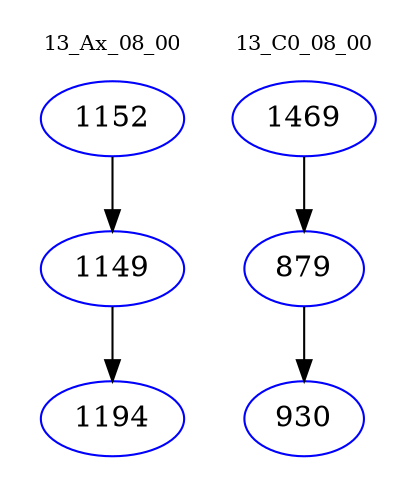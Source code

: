 digraph{
subgraph cluster_0 {
color = white
label = "13_Ax_08_00";
fontsize=10;
T0_1152 [label="1152", color="blue"]
T0_1152 -> T0_1149 [color="black"]
T0_1149 [label="1149", color="blue"]
T0_1149 -> T0_1194 [color="black"]
T0_1194 [label="1194", color="blue"]
}
subgraph cluster_1 {
color = white
label = "13_C0_08_00";
fontsize=10;
T1_1469 [label="1469", color="blue"]
T1_1469 -> T1_879 [color="black"]
T1_879 [label="879", color="blue"]
T1_879 -> T1_930 [color="black"]
T1_930 [label="930", color="blue"]
}
}

